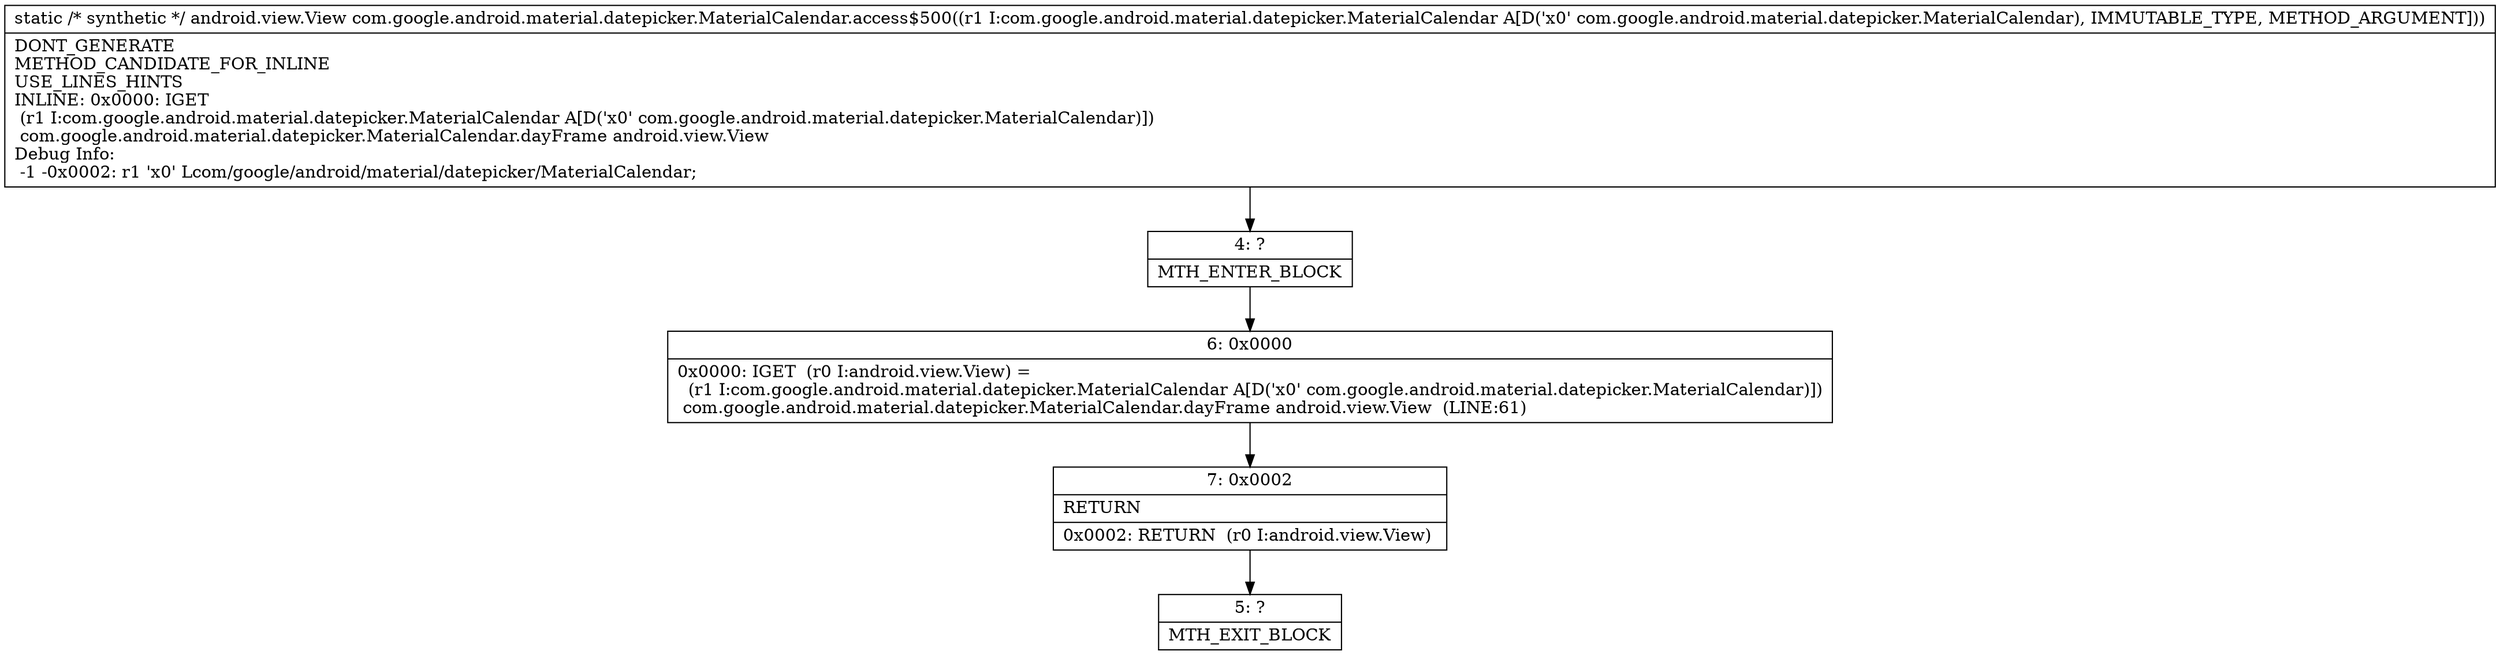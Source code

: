 digraph "CFG forcom.google.android.material.datepicker.MaterialCalendar.access$500(Lcom\/google\/android\/material\/datepicker\/MaterialCalendar;)Landroid\/view\/View;" {
Node_4 [shape=record,label="{4\:\ ?|MTH_ENTER_BLOCK\l}"];
Node_6 [shape=record,label="{6\:\ 0x0000|0x0000: IGET  (r0 I:android.view.View) = \l  (r1 I:com.google.android.material.datepicker.MaterialCalendar A[D('x0' com.google.android.material.datepicker.MaterialCalendar)])\l com.google.android.material.datepicker.MaterialCalendar.dayFrame android.view.View  (LINE:61)\l}"];
Node_7 [shape=record,label="{7\:\ 0x0002|RETURN\l|0x0002: RETURN  (r0 I:android.view.View) \l}"];
Node_5 [shape=record,label="{5\:\ ?|MTH_EXIT_BLOCK\l}"];
MethodNode[shape=record,label="{static \/* synthetic *\/ android.view.View com.google.android.material.datepicker.MaterialCalendar.access$500((r1 I:com.google.android.material.datepicker.MaterialCalendar A[D('x0' com.google.android.material.datepicker.MaterialCalendar), IMMUTABLE_TYPE, METHOD_ARGUMENT]))  | DONT_GENERATE\lMETHOD_CANDIDATE_FOR_INLINE\lUSE_LINES_HINTS\lINLINE: 0x0000: IGET  \l  (r1 I:com.google.android.material.datepicker.MaterialCalendar A[D('x0' com.google.android.material.datepicker.MaterialCalendar)])\l com.google.android.material.datepicker.MaterialCalendar.dayFrame android.view.View\lDebug Info:\l  \-1 \-0x0002: r1 'x0' Lcom\/google\/android\/material\/datepicker\/MaterialCalendar;\l}"];
MethodNode -> Node_4;Node_4 -> Node_6;
Node_6 -> Node_7;
Node_7 -> Node_5;
}

